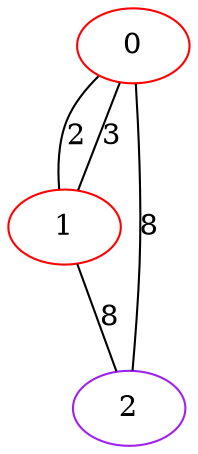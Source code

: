 graph "" {
0 [color=red, weight=1];
1 [color=red, weight=1];
2 [color=purple, weight=4];
0 -- 1  [key=0, label=2];
0 -- 1  [key=1, label=3];
0 -- 2  [key=0, label=8];
1 -- 2  [key=0, label=8];
}
